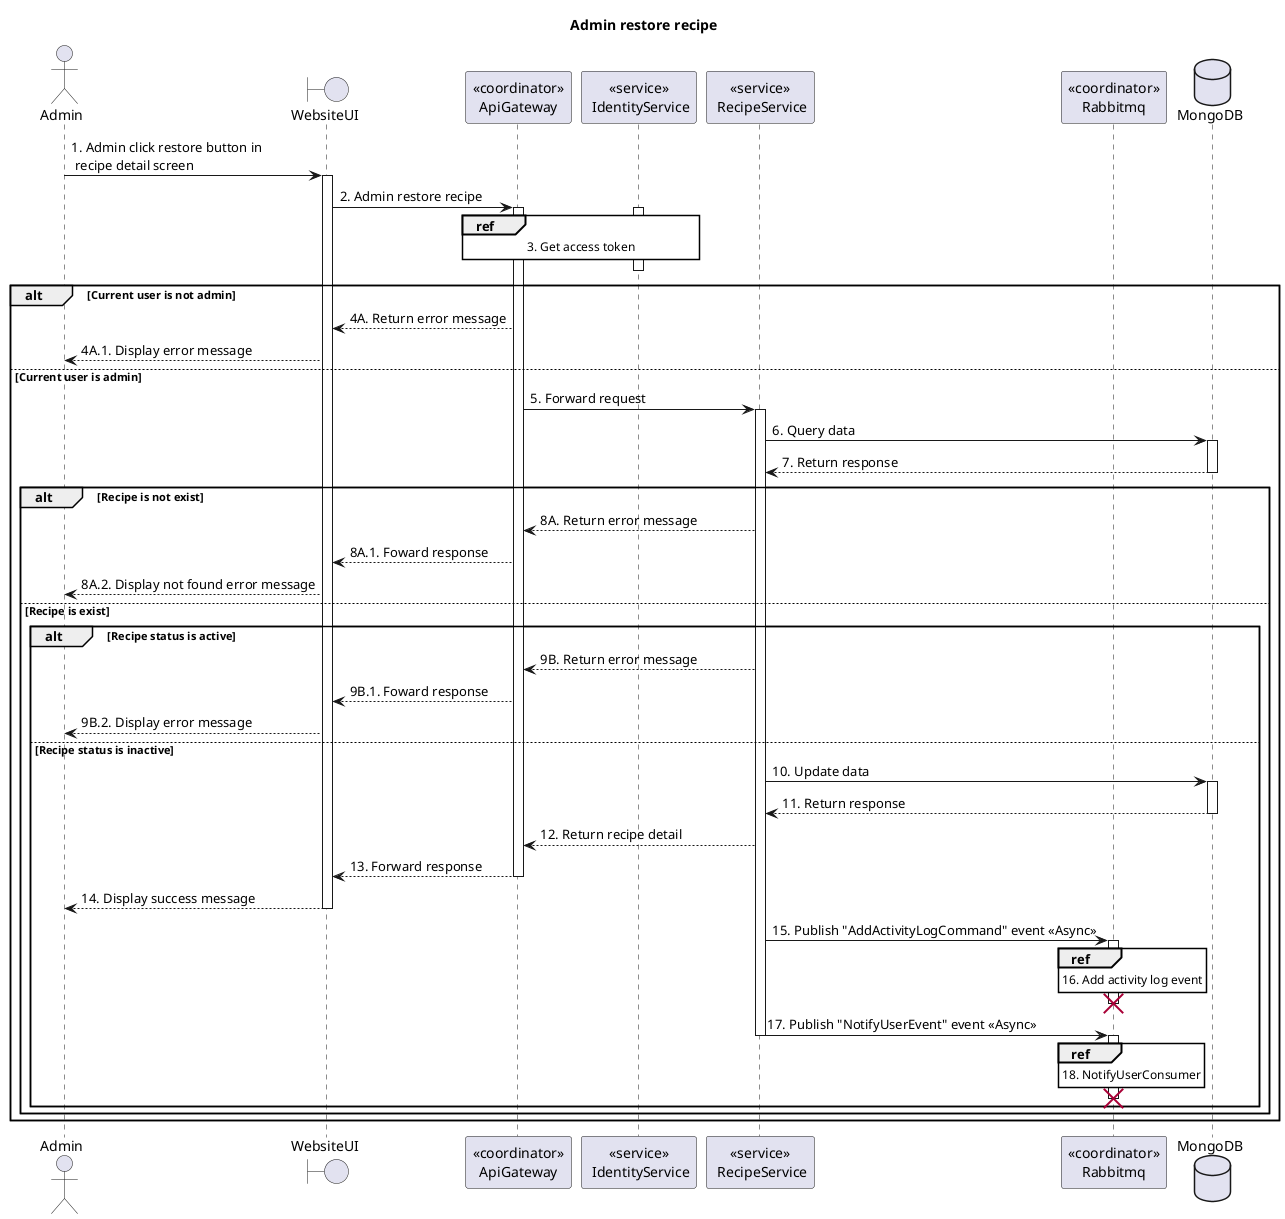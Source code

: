 @startuml Sequence
title "Admin restore recipe"
' Style section
<style>
  sequenceDiagram {
    reference {
      BackGroundColor white
    }
}
</style>

actor Admin
boundary WebsiteUI
participant "<<coordinator>>\nApiGateway" as ApiGateway
participant "<<service>>\n IdentityService" as IdentityService
participant "<<service>>\n RecipeService" as RecipeService
participant "<<coordinator>>\nRabbitmq" as Rabbitmq
database MongoDB

Admin -> WebsiteUI++: 1. Admin click restore button in \n recipe detail screen
WebsiteUI -> ApiGateway++: 2. Admin restore recipe

activate IdentityService
ref over ApiGateway, IdentityService: 3. Get access token
ApiGateway -[hidden]-> IdentityService
deactivate IdentityService

alt Current user is not admin
    WebsiteUI <-- ApiGateway: 4A. Return error message
    Admin <-- WebsiteUI: 4A.1. Display error message
else Current user is admin
ApiGateway -> RecipeService++: 5. Forward request
RecipeService -> MongoDB++: 6. Query data
RecipeService <-- MongoDB--: 7. Return response
  alt Recipe is not exist
      ApiGateway <-- RecipeService: 8A. Return error message
      WebsiteUI <-- ApiGateway: 8A.1. Foward response
      Admin <-- WebsiteUI: 8A.2. Display not found error message
  else Recipe is exist
      alt Recipe status is active
          ApiGateway <-- RecipeService: 9B. Return error message
          WebsiteUI <-- ApiGateway: 9B.1. Foward response
          Admin <-- WebsiteUI: 9B.2. Display error message
      else Recipe status is inactive
          RecipeService -> MongoDB++: 10. Update data
          RecipeService <-- MongoDB--: 11. Return response
          ApiGateway <-- RecipeService: 12. Return recipe detail
          WebsiteUI <-- ApiGateway--: 13. Forward response
          Admin <-- WebsiteUI--: 14. Display success message
          RecipeService -> Rabbitmq: 15. Publish "AddActivityLogCommand" event <<Async>>
          activate Rabbitmq
          ref over Rabbitmq: 16. Add activity log event
          RecipeService -[hidden]-> Rabbitmq
          deactivate Rabbitmq
          destroy Rabbitmq

          RecipeService -> Rabbitmq: 17. Publish "NotifyUserEvent" event <<Async>>
          deactivate RecipeService
          activate Rabbitmq
          ref over Rabbitmq: 18. NotifyUserConsumer
          RecipeService -[hidden]-> Rabbitmq
          deactivate Rabbitmq
          destroy Rabbitmq
      end alt
  end alt
end alt

@enduml